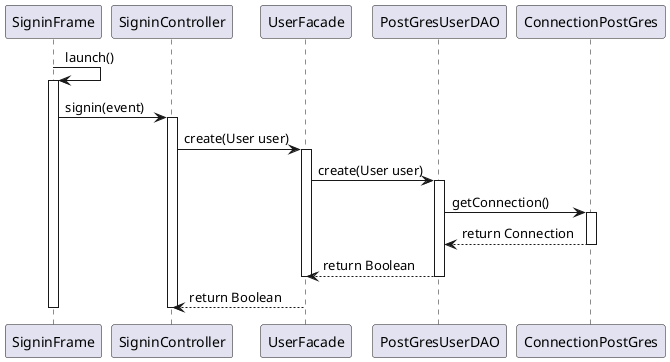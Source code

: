 
@startuml signin

SigninFrame -> SigninFrame : launch()
activate SigninFrame

SigninFrame -> SigninController: signin(event)
activate SigninController

SigninController -> UserFacade: create(User user)
activate UserFacade

UserFacade -> PostGresUserDAO : create(User user)
activate PostGresUserDAO

PostGresUserDAO -> ConnectionPostGres : getConnection()
activate ConnectionPostGres
ConnectionPostGres --> PostGresUserDAO : return Connection
deactivate ConnectionPostGres
PostGresUserDAO --> UserFacade : return Boolean
deactivate PostGresUserDAO
deactivate UserFacade

UserFacade --> SigninController : return Boolean
deactivate SigninController
deactivate SigninFrame

@enduml
